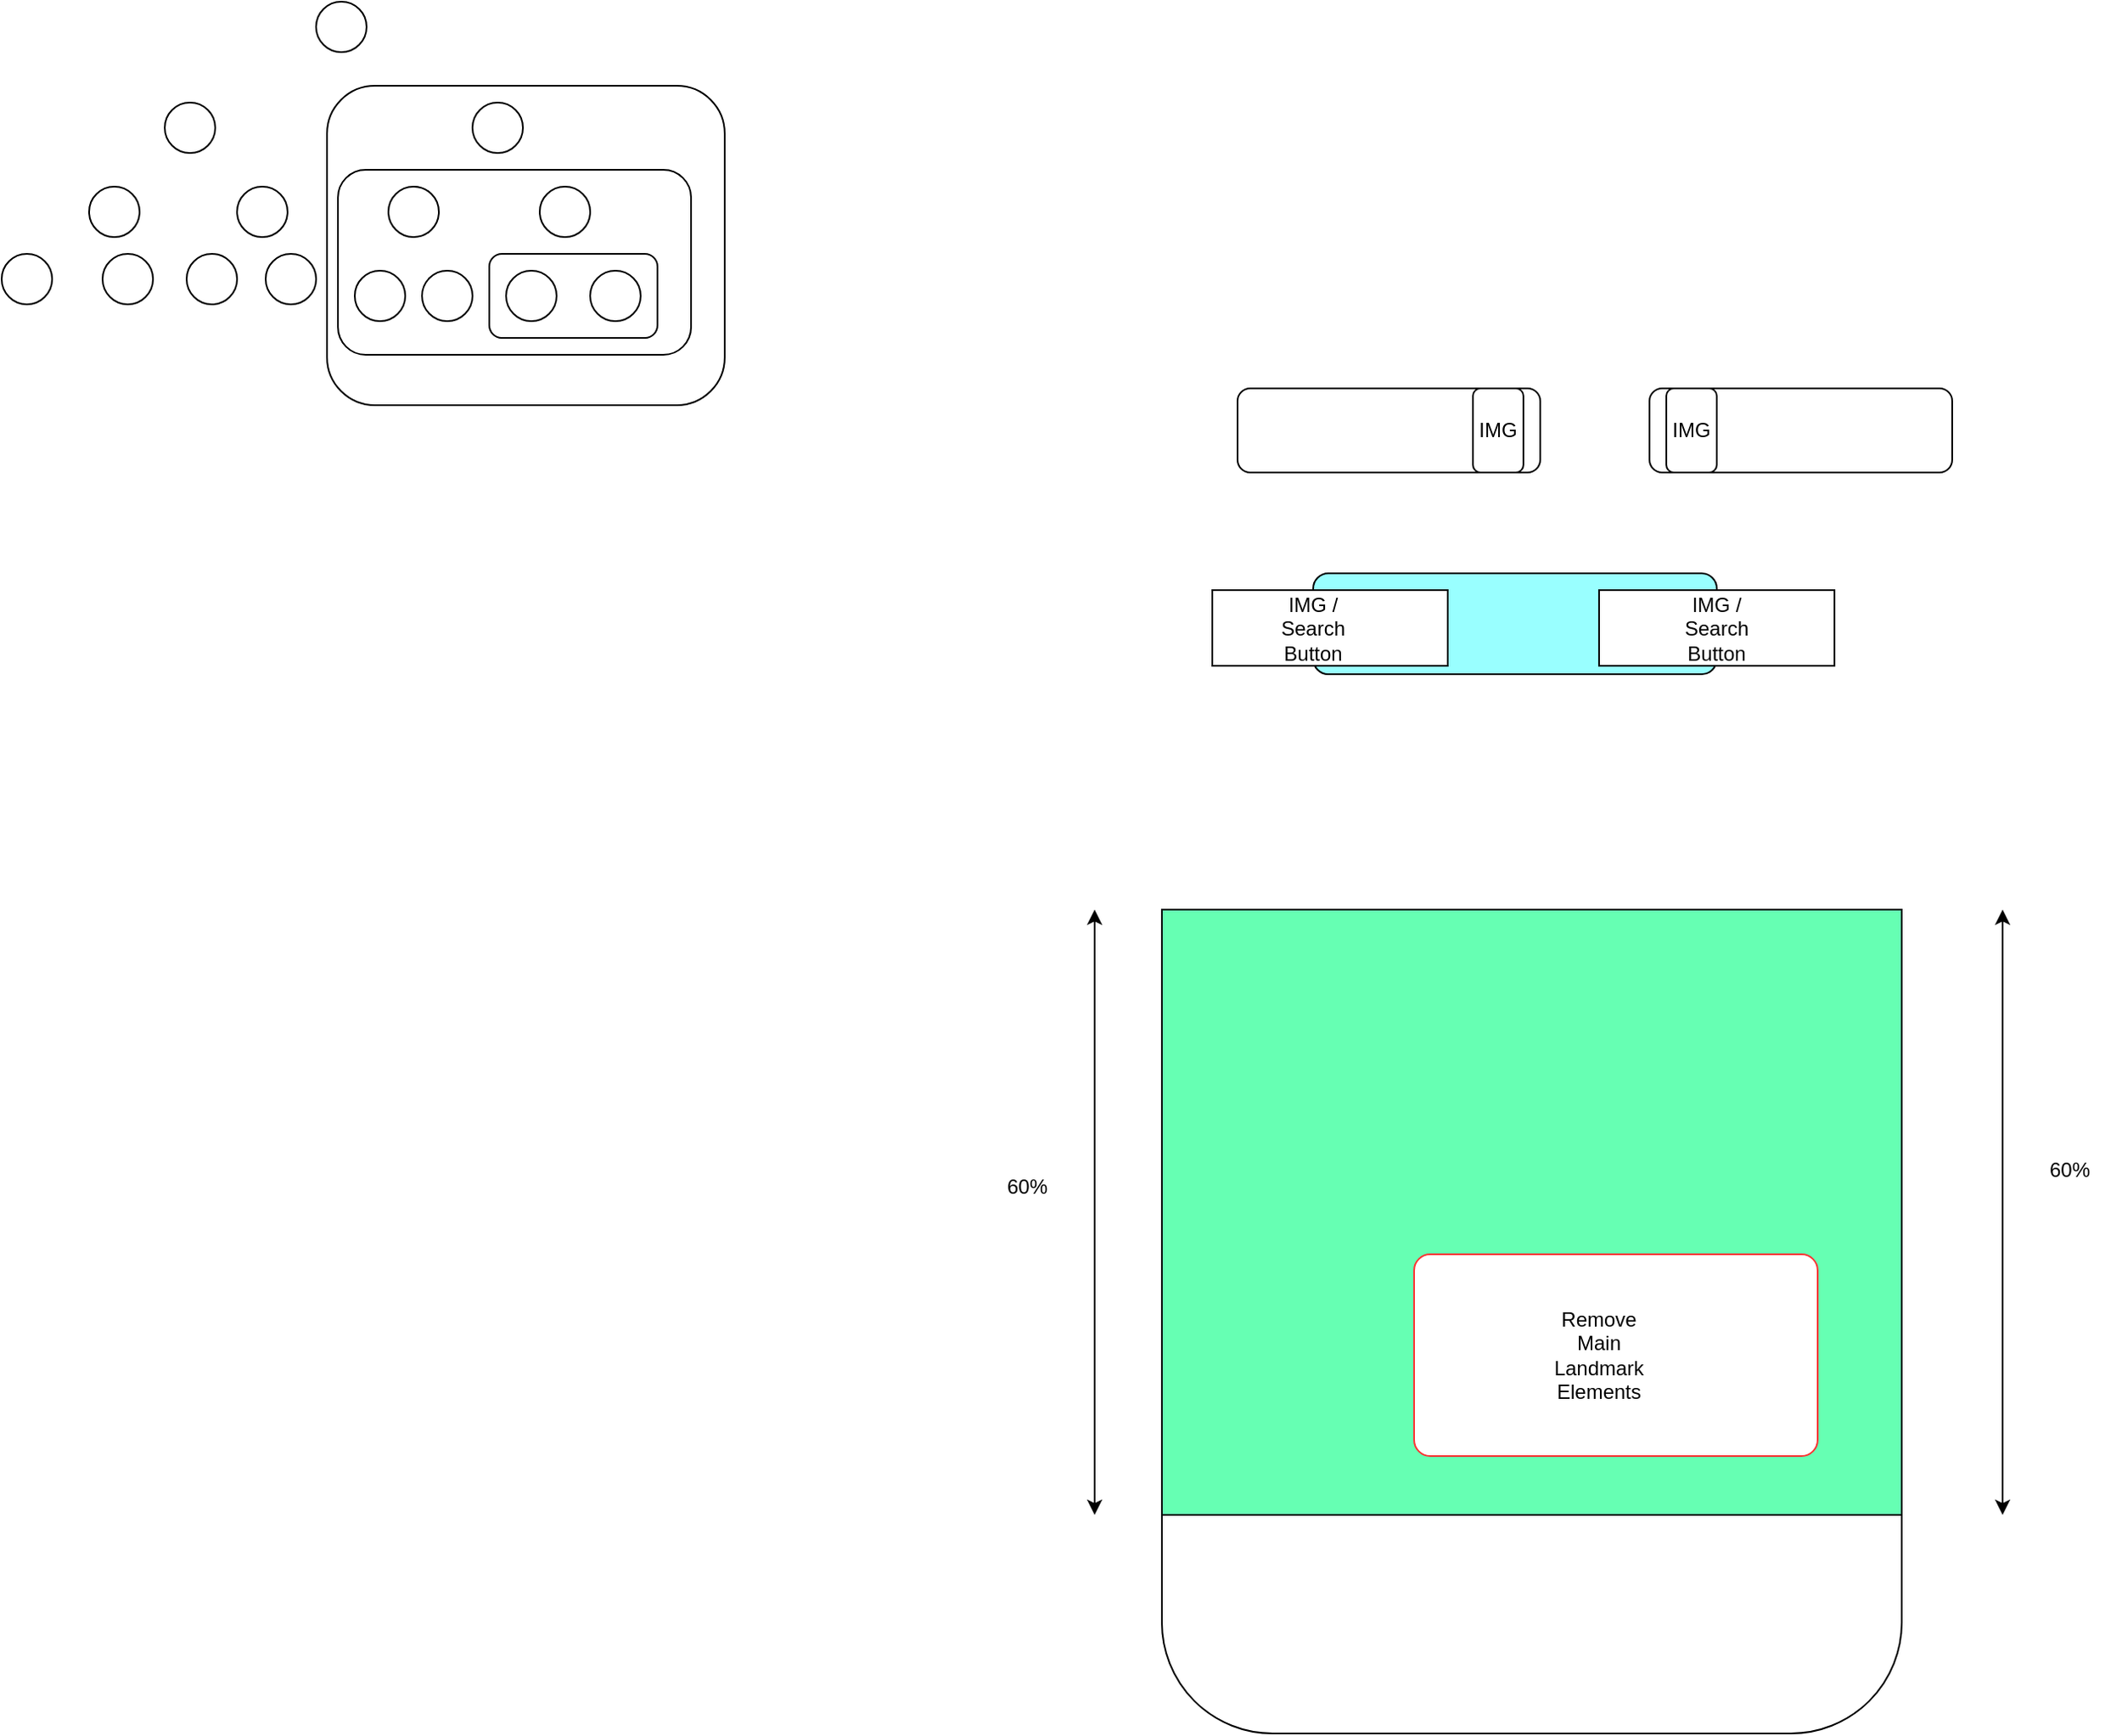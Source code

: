 <mxfile version="24.7.17">
  <diagram name="Page-1" id="16tui8fVbN7CdKbOU_gG">
    <mxGraphModel dx="1781" dy="1672" grid="1" gridSize="10" guides="1" tooltips="1" connect="1" arrows="1" fold="1" page="1" pageScale="1" pageWidth="827" pageHeight="1169" math="0" shadow="0">
      <root>
        <mxCell id="0" />
        <mxCell id="1" parent="0" />
        <mxCell id="d9B738Ig26yF1-aM8Som-34" value="" style="rounded=1;whiteSpace=wrap;html=1;" vertex="1" parent="1">
          <mxGeometry x="-316.5" y="-170" width="236.5" height="190" as="geometry" />
        </mxCell>
        <mxCell id="d9B738Ig26yF1-aM8Som-33" value="" style="rounded=1;whiteSpace=wrap;html=1;" vertex="1" parent="1">
          <mxGeometry x="-310" y="-120" width="210" height="110" as="geometry" />
        </mxCell>
        <mxCell id="DuB5_f1cfJf8YaUaXnEi-1" value="" style="rounded=1;whiteSpace=wrap;html=1;" parent="1" vertex="1">
          <mxGeometry x="180" y="320" width="440" height="490" as="geometry" />
        </mxCell>
        <mxCell id="DuB5_f1cfJf8YaUaXnEi-2" value="" style="rounded=0;whiteSpace=wrap;html=1;fillColor=#66FFB3;" parent="1" vertex="1">
          <mxGeometry x="180" y="320" width="440" height="360" as="geometry" />
        </mxCell>
        <mxCell id="DuB5_f1cfJf8YaUaXnEi-5" value="" style="endArrow=classic;startArrow=classic;html=1;rounded=0;" parent="1" edge="1">
          <mxGeometry width="50" height="50" relative="1" as="geometry">
            <mxPoint x="140" y="680" as="sourcePoint" />
            <mxPoint x="140" y="320" as="targetPoint" />
          </mxGeometry>
        </mxCell>
        <mxCell id="DuB5_f1cfJf8YaUaXnEi-6" value="" style="endArrow=classic;startArrow=classic;html=1;rounded=0;" parent="1" edge="1">
          <mxGeometry width="50" height="50" relative="1" as="geometry">
            <mxPoint x="680" y="680" as="sourcePoint" />
            <mxPoint x="680" y="320" as="targetPoint" />
          </mxGeometry>
        </mxCell>
        <mxCell id="DuB5_f1cfJf8YaUaXnEi-13" value="60%" style="text;html=1;align=center;verticalAlign=middle;whiteSpace=wrap;rounded=0;" parent="1" vertex="1">
          <mxGeometry x="690" y="460" width="60" height="30" as="geometry" />
        </mxCell>
        <mxCell id="DuB5_f1cfJf8YaUaXnEi-14" value="60%" style="text;html=1;align=center;verticalAlign=middle;whiteSpace=wrap;rounded=0;" parent="1" vertex="1">
          <mxGeometry x="70" y="470" width="60" height="30" as="geometry" />
        </mxCell>
        <mxCell id="DuB5_f1cfJf8YaUaXnEi-16" value="" style="rounded=1;whiteSpace=wrap;html=1;strokeColor=#FF3333;arcSize=8;" parent="1" vertex="1">
          <mxGeometry x="330" y="525" width="240" height="120" as="geometry" />
        </mxCell>
        <mxCell id="DuB5_f1cfJf8YaUaXnEi-17" value="Remove Main Landmark Elements" style="text;html=1;align=center;verticalAlign=middle;whiteSpace=wrap;rounded=0;" parent="1" vertex="1">
          <mxGeometry x="410" y="570" width="60" height="30" as="geometry" />
        </mxCell>
        <mxCell id="6i2fh6FkRVsk5Uo4-a-l-2" value="" style="rounded=1;whiteSpace=wrap;html=1;" parent="1" vertex="1">
          <mxGeometry x="225" y="10" width="180" height="50" as="geometry" />
        </mxCell>
        <mxCell id="6i2fh6FkRVsk5Uo4-a-l-3" value="" style="rounded=1;whiteSpace=wrap;html=1;" parent="1" vertex="1">
          <mxGeometry x="365" y="10" width="30" height="50" as="geometry" />
        </mxCell>
        <mxCell id="6i2fh6FkRVsk5Uo4-a-l-4" value="IMG" style="text;html=1;align=center;verticalAlign=middle;whiteSpace=wrap;rounded=0;" parent="1" vertex="1">
          <mxGeometry x="350" y="20" width="60" height="30" as="geometry" />
        </mxCell>
        <mxCell id="6i2fh6FkRVsk5Uo4-a-l-5" value="" style="rounded=1;whiteSpace=wrap;html=1;" parent="1" vertex="1">
          <mxGeometry x="470" y="10" width="180" height="50" as="geometry" />
        </mxCell>
        <mxCell id="6i2fh6FkRVsk5Uo4-a-l-6" value="" style="rounded=1;whiteSpace=wrap;html=1;" parent="1" vertex="1">
          <mxGeometry x="480" y="10" width="30" height="50" as="geometry" />
        </mxCell>
        <mxCell id="6i2fh6FkRVsk5Uo4-a-l-7" value="IMG" style="text;html=1;align=center;verticalAlign=middle;whiteSpace=wrap;rounded=0;" parent="1" vertex="1">
          <mxGeometry x="465" y="20" width="60" height="30" as="geometry" />
        </mxCell>
        <mxCell id="6i2fh6FkRVsk5Uo4-a-l-8" value="" style="rounded=1;whiteSpace=wrap;html=1;fillColor=#99FFFF;" parent="1" vertex="1">
          <mxGeometry x="270" y="120" width="240" height="60" as="geometry" />
        </mxCell>
        <mxCell id="6i2fh6FkRVsk5Uo4-a-l-9" value="" style="rounded=0;whiteSpace=wrap;html=1;" parent="1" vertex="1">
          <mxGeometry x="440" y="130" width="140" height="45" as="geometry" />
        </mxCell>
        <mxCell id="6i2fh6FkRVsk5Uo4-a-l-10" value="" style="rounded=0;whiteSpace=wrap;html=1;" parent="1" vertex="1">
          <mxGeometry x="210" y="130" width="140" height="45" as="geometry" />
        </mxCell>
        <mxCell id="6i2fh6FkRVsk5Uo4-a-l-11" value="IMG / Search Button" style="text;html=1;align=center;verticalAlign=middle;whiteSpace=wrap;rounded=0;" parent="1" vertex="1">
          <mxGeometry x="240" y="137.5" width="60" height="30" as="geometry" />
        </mxCell>
        <mxCell id="6i2fh6FkRVsk5Uo4-a-l-12" value="IMG / Search Button" style="text;html=1;align=center;verticalAlign=middle;whiteSpace=wrap;rounded=0;" parent="1" vertex="1">
          <mxGeometry x="480" y="137.5" width="60" height="30" as="geometry" />
        </mxCell>
        <mxCell id="6i2fh6FkRVsk5Uo4-a-l-13" value="" style="ellipse;whiteSpace=wrap;html=1;aspect=fixed;" parent="1" vertex="1">
          <mxGeometry x="-323" y="-220" width="30" height="30" as="geometry" />
        </mxCell>
        <mxCell id="d9B738Ig26yF1-aM8Som-1" value="" style="ellipse;whiteSpace=wrap;html=1;aspect=fixed;" vertex="1" parent="1">
          <mxGeometry x="-413" y="-160" width="30" height="30" as="geometry" />
        </mxCell>
        <mxCell id="d9B738Ig26yF1-aM8Som-16" value="" style="ellipse;whiteSpace=wrap;html=1;aspect=fixed;" vertex="1" parent="1">
          <mxGeometry x="-230" y="-160" width="30" height="30" as="geometry" />
        </mxCell>
        <mxCell id="d9B738Ig26yF1-aM8Som-17" value="" style="ellipse;whiteSpace=wrap;html=1;aspect=fixed;" vertex="1" parent="1">
          <mxGeometry x="-458" y="-110" width="30" height="30" as="geometry" />
        </mxCell>
        <mxCell id="d9B738Ig26yF1-aM8Som-18" value="" style="ellipse;whiteSpace=wrap;html=1;aspect=fixed;" vertex="1" parent="1">
          <mxGeometry x="-370" y="-110" width="30" height="30" as="geometry" />
        </mxCell>
        <mxCell id="d9B738Ig26yF1-aM8Som-19" value="" style="ellipse;whiteSpace=wrap;html=1;aspect=fixed;" vertex="1" parent="1">
          <mxGeometry x="-280" y="-110" width="30" height="30" as="geometry" />
        </mxCell>
        <mxCell id="d9B738Ig26yF1-aM8Som-20" value="" style="ellipse;whiteSpace=wrap;html=1;aspect=fixed;" vertex="1" parent="1">
          <mxGeometry x="-190" y="-110" width="30" height="30" as="geometry" />
        </mxCell>
        <mxCell id="d9B738Ig26yF1-aM8Som-21" value="" style="ellipse;whiteSpace=wrap;html=1;aspect=fixed;" vertex="1" parent="1">
          <mxGeometry x="-510" y="-70" width="30" height="30" as="geometry" />
        </mxCell>
        <mxCell id="d9B738Ig26yF1-aM8Som-22" value="" style="ellipse;whiteSpace=wrap;html=1;aspect=fixed;" vertex="1" parent="1">
          <mxGeometry x="-450" y="-70" width="30" height="30" as="geometry" />
        </mxCell>
        <mxCell id="d9B738Ig26yF1-aM8Som-23" value="" style="ellipse;whiteSpace=wrap;html=1;aspect=fixed;" vertex="1" parent="1">
          <mxGeometry x="-400" y="-70" width="30" height="30" as="geometry" />
        </mxCell>
        <mxCell id="d9B738Ig26yF1-aM8Som-24" value="" style="ellipse;whiteSpace=wrap;html=1;aspect=fixed;" vertex="1" parent="1">
          <mxGeometry x="-353" y="-70" width="30" height="30" as="geometry" />
        </mxCell>
        <mxCell id="d9B738Ig26yF1-aM8Som-27" value="" style="ellipse;whiteSpace=wrap;html=1;aspect=fixed;" vertex="1" parent="1">
          <mxGeometry x="-300" y="-60" width="30" height="30" as="geometry" />
        </mxCell>
        <mxCell id="d9B738Ig26yF1-aM8Som-28" value="" style="ellipse;whiteSpace=wrap;html=1;aspect=fixed;" vertex="1" parent="1">
          <mxGeometry x="-260" y="-60" width="30" height="30" as="geometry" />
        </mxCell>
        <mxCell id="d9B738Ig26yF1-aM8Som-32" value="" style="rounded=1;whiteSpace=wrap;html=1;" vertex="1" parent="1">
          <mxGeometry x="-220" y="-70" width="100" height="50" as="geometry" />
        </mxCell>
        <mxCell id="d9B738Ig26yF1-aM8Som-30" value="" style="ellipse;whiteSpace=wrap;html=1;aspect=fixed;" vertex="1" parent="1">
          <mxGeometry x="-210" y="-60" width="30" height="30" as="geometry" />
        </mxCell>
        <mxCell id="d9B738Ig26yF1-aM8Som-31" value="" style="ellipse;whiteSpace=wrap;html=1;aspect=fixed;" vertex="1" parent="1">
          <mxGeometry x="-160" y="-60" width="30" height="30" as="geometry" />
        </mxCell>
      </root>
    </mxGraphModel>
  </diagram>
</mxfile>
